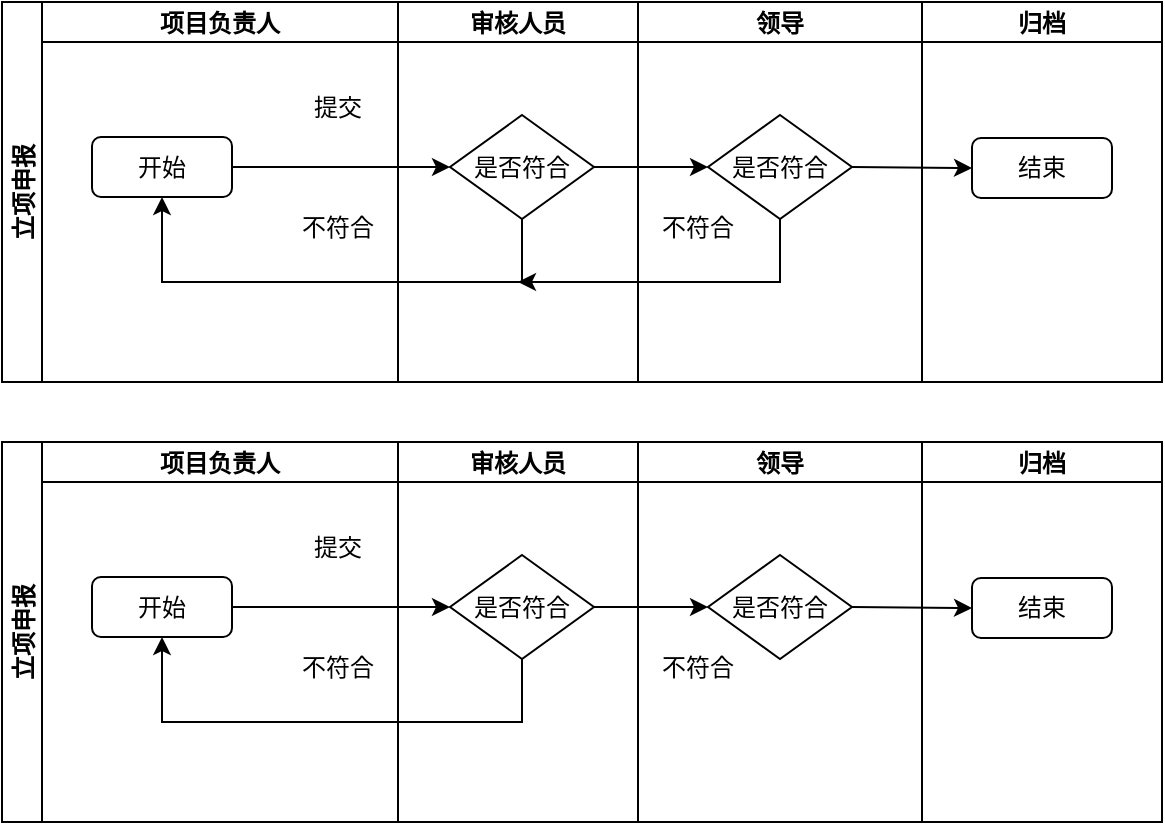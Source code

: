 <mxfile version="21.1.8" type="github">
  <diagram id="prtHgNgQTEPvFCAcTncT" name="Page-1">
    <mxGraphModel dx="875" dy="465" grid="1" gridSize="10" guides="1" tooltips="1" connect="1" arrows="1" fold="1" page="1" pageScale="1" pageWidth="827" pageHeight="1169" math="0" shadow="0">
      <root>
        <mxCell id="0" />
        <mxCell id="1" parent="0" />
        <mxCell id="bHHt2sKUUEsSAKsjXfjZ-16" value="立项申报" style="swimlane;childLayout=stackLayout;resizeParent=1;resizeParentMax=0;startSize=20;horizontal=0;horizontalStack=1;" vertex="1" parent="1">
          <mxGeometry x="212" y="160" width="580" height="190" as="geometry" />
        </mxCell>
        <mxCell id="bHHt2sKUUEsSAKsjXfjZ-17" value="项目负责人" style="swimlane;startSize=20;" vertex="1" parent="bHHt2sKUUEsSAKsjXfjZ-16">
          <mxGeometry x="20" width="178" height="190" as="geometry" />
        </mxCell>
        <mxCell id="bHHt2sKUUEsSAKsjXfjZ-21" value="开始" style="rounded=1;whiteSpace=wrap;html=1;" vertex="1" parent="bHHt2sKUUEsSAKsjXfjZ-17">
          <mxGeometry x="25" y="67.5" width="70" height="30" as="geometry" />
        </mxCell>
        <mxCell id="bHHt2sKUUEsSAKsjXfjZ-26" value="提交" style="text;html=1;strokeColor=none;fillColor=none;align=center;verticalAlign=middle;whiteSpace=wrap;rounded=0;" vertex="1" parent="bHHt2sKUUEsSAKsjXfjZ-17">
          <mxGeometry x="118" y="38" width="60" height="30" as="geometry" />
        </mxCell>
        <mxCell id="bHHt2sKUUEsSAKsjXfjZ-27" value="不符合" style="text;html=1;strokeColor=none;fillColor=none;align=center;verticalAlign=middle;whiteSpace=wrap;rounded=0;" vertex="1" parent="bHHt2sKUUEsSAKsjXfjZ-17">
          <mxGeometry x="118" y="97.5" width="60" height="30" as="geometry" />
        </mxCell>
        <mxCell id="bHHt2sKUUEsSAKsjXfjZ-18" value="审核人员" style="swimlane;startSize=20;" vertex="1" parent="bHHt2sKUUEsSAKsjXfjZ-16">
          <mxGeometry x="198" width="120" height="190" as="geometry" />
        </mxCell>
        <mxCell id="bHHt2sKUUEsSAKsjXfjZ-22" value="是否符合" style="rhombus;whiteSpace=wrap;html=1;" vertex="1" parent="bHHt2sKUUEsSAKsjXfjZ-18">
          <mxGeometry x="26" y="56.5" width="72" height="52" as="geometry" />
        </mxCell>
        <mxCell id="bHHt2sKUUEsSAKsjXfjZ-19" value="领导" style="swimlane;startSize=20;" vertex="1" parent="bHHt2sKUUEsSAKsjXfjZ-16">
          <mxGeometry x="318" width="142" height="190" as="geometry" />
        </mxCell>
        <mxCell id="bHHt2sKUUEsSAKsjXfjZ-28" value="是否符合" style="rhombus;whiteSpace=wrap;html=1;" vertex="1" parent="bHHt2sKUUEsSAKsjXfjZ-19">
          <mxGeometry x="35" y="56.5" width="72" height="52" as="geometry" />
        </mxCell>
        <mxCell id="bHHt2sKUUEsSAKsjXfjZ-34" value="不符合" style="text;html=1;strokeColor=none;fillColor=none;align=center;verticalAlign=middle;whiteSpace=wrap;rounded=0;" vertex="1" parent="bHHt2sKUUEsSAKsjXfjZ-19">
          <mxGeometry y="98" width="60" height="30" as="geometry" />
        </mxCell>
        <mxCell id="bHHt2sKUUEsSAKsjXfjZ-20" value="归档" style="swimlane;startSize=20;" vertex="1" parent="bHHt2sKUUEsSAKsjXfjZ-16">
          <mxGeometry x="460" width="120" height="190" as="geometry" />
        </mxCell>
        <mxCell id="bHHt2sKUUEsSAKsjXfjZ-33" value="结束" style="rounded=1;whiteSpace=wrap;html=1;" vertex="1" parent="bHHt2sKUUEsSAKsjXfjZ-20">
          <mxGeometry x="25" y="68" width="70" height="30" as="geometry" />
        </mxCell>
        <mxCell id="bHHt2sKUUEsSAKsjXfjZ-24" value="" style="endArrow=classic;html=1;rounded=0;exitX=1;exitY=0.5;exitDx=0;exitDy=0;" edge="1" parent="bHHt2sKUUEsSAKsjXfjZ-16" source="bHHt2sKUUEsSAKsjXfjZ-21" target="bHHt2sKUUEsSAKsjXfjZ-22">
          <mxGeometry width="50" height="50" relative="1" as="geometry">
            <mxPoint x="298" y="200" as="sourcePoint" />
            <mxPoint x="348" y="150" as="targetPoint" />
          </mxGeometry>
        </mxCell>
        <mxCell id="bHHt2sKUUEsSAKsjXfjZ-25" value="" style="endArrow=classic;html=1;rounded=0;exitX=0.5;exitY=1;exitDx=0;exitDy=0;entryX=0.5;entryY=1;entryDx=0;entryDy=0;" edge="1" parent="bHHt2sKUUEsSAKsjXfjZ-16" source="bHHt2sKUUEsSAKsjXfjZ-22" target="bHHt2sKUUEsSAKsjXfjZ-21">
          <mxGeometry width="50" height="50" relative="1" as="geometry">
            <mxPoint x="208" y="270" as="sourcePoint" />
            <mxPoint x="58" y="140" as="targetPoint" />
            <Array as="points">
              <mxPoint x="260" y="140" />
              <mxPoint x="202" y="140" />
              <mxPoint x="80" y="140" />
            </Array>
          </mxGeometry>
        </mxCell>
        <mxCell id="bHHt2sKUUEsSAKsjXfjZ-30" value="" style="endArrow=classic;html=1;rounded=0;exitX=1;exitY=0.5;exitDx=0;exitDy=0;entryX=0;entryY=0.5;entryDx=0;entryDy=0;" edge="1" parent="bHHt2sKUUEsSAKsjXfjZ-16" source="bHHt2sKUUEsSAKsjXfjZ-22" target="bHHt2sKUUEsSAKsjXfjZ-28">
          <mxGeometry width="50" height="50" relative="1" as="geometry">
            <mxPoint x="298" y="270" as="sourcePoint" />
            <mxPoint x="348" y="220" as="targetPoint" />
          </mxGeometry>
        </mxCell>
        <mxCell id="bHHt2sKUUEsSAKsjXfjZ-35" value="" style="endArrow=classic;html=1;rounded=0;exitX=1;exitY=0.5;exitDx=0;exitDy=0;entryX=0;entryY=0.5;entryDx=0;entryDy=0;" edge="1" parent="bHHt2sKUUEsSAKsjXfjZ-16" source="bHHt2sKUUEsSAKsjXfjZ-28" target="bHHt2sKUUEsSAKsjXfjZ-33">
          <mxGeometry width="50" height="50" relative="1" as="geometry">
            <mxPoint x="425" y="80" as="sourcePoint" />
            <mxPoint x="475" y="30" as="targetPoint" />
          </mxGeometry>
        </mxCell>
        <mxCell id="bHHt2sKUUEsSAKsjXfjZ-31" value="" style="endArrow=classic;html=1;rounded=0;exitX=0.5;exitY=1;exitDx=0;exitDy=0;" edge="1" parent="1" source="bHHt2sKUUEsSAKsjXfjZ-28">
          <mxGeometry width="50" height="50" relative="1" as="geometry">
            <mxPoint x="510" y="340" as="sourcePoint" />
            <mxPoint x="470" y="300" as="targetPoint" />
            <Array as="points">
              <mxPoint x="601" y="300" />
            </Array>
          </mxGeometry>
        </mxCell>
        <mxCell id="bHHt2sKUUEsSAKsjXfjZ-36" value="立项申报" style="swimlane;childLayout=stackLayout;resizeParent=1;resizeParentMax=0;startSize=20;horizontal=0;horizontalStack=1;" vertex="1" parent="1">
          <mxGeometry x="212" y="380" width="580" height="190" as="geometry" />
        </mxCell>
        <mxCell id="bHHt2sKUUEsSAKsjXfjZ-37" value="项目负责人" style="swimlane;startSize=20;" vertex="1" parent="bHHt2sKUUEsSAKsjXfjZ-36">
          <mxGeometry x="20" width="178" height="190" as="geometry" />
        </mxCell>
        <mxCell id="bHHt2sKUUEsSAKsjXfjZ-38" value="开始" style="rounded=1;whiteSpace=wrap;html=1;" vertex="1" parent="bHHt2sKUUEsSAKsjXfjZ-37">
          <mxGeometry x="25" y="67.5" width="70" height="30" as="geometry" />
        </mxCell>
        <mxCell id="bHHt2sKUUEsSAKsjXfjZ-39" value="提交" style="text;html=1;strokeColor=none;fillColor=none;align=center;verticalAlign=middle;whiteSpace=wrap;rounded=0;" vertex="1" parent="bHHt2sKUUEsSAKsjXfjZ-37">
          <mxGeometry x="118" y="38" width="60" height="30" as="geometry" />
        </mxCell>
        <mxCell id="bHHt2sKUUEsSAKsjXfjZ-40" value="不符合" style="text;html=1;strokeColor=none;fillColor=none;align=center;verticalAlign=middle;whiteSpace=wrap;rounded=0;" vertex="1" parent="bHHt2sKUUEsSAKsjXfjZ-37">
          <mxGeometry x="118" y="97.5" width="60" height="30" as="geometry" />
        </mxCell>
        <mxCell id="bHHt2sKUUEsSAKsjXfjZ-41" value="审核人员" style="swimlane;startSize=20;" vertex="1" parent="bHHt2sKUUEsSAKsjXfjZ-36">
          <mxGeometry x="198" width="120" height="190" as="geometry" />
        </mxCell>
        <mxCell id="bHHt2sKUUEsSAKsjXfjZ-42" value="是否符合" style="rhombus;whiteSpace=wrap;html=1;" vertex="1" parent="bHHt2sKUUEsSAKsjXfjZ-41">
          <mxGeometry x="26" y="56.5" width="72" height="52" as="geometry" />
        </mxCell>
        <mxCell id="bHHt2sKUUEsSAKsjXfjZ-43" value="领导" style="swimlane;startSize=20;" vertex="1" parent="bHHt2sKUUEsSAKsjXfjZ-36">
          <mxGeometry x="318" width="142" height="190" as="geometry" />
        </mxCell>
        <mxCell id="bHHt2sKUUEsSAKsjXfjZ-44" value="是否符合" style="rhombus;whiteSpace=wrap;html=1;" vertex="1" parent="bHHt2sKUUEsSAKsjXfjZ-43">
          <mxGeometry x="35" y="56.5" width="72" height="52" as="geometry" />
        </mxCell>
        <mxCell id="bHHt2sKUUEsSAKsjXfjZ-45" value="不符合" style="text;html=1;strokeColor=none;fillColor=none;align=center;verticalAlign=middle;whiteSpace=wrap;rounded=0;" vertex="1" parent="bHHt2sKUUEsSAKsjXfjZ-43">
          <mxGeometry y="98" width="60" height="30" as="geometry" />
        </mxCell>
        <mxCell id="bHHt2sKUUEsSAKsjXfjZ-46" value="归档" style="swimlane;startSize=20;" vertex="1" parent="bHHt2sKUUEsSAKsjXfjZ-36">
          <mxGeometry x="460" width="120" height="190" as="geometry" />
        </mxCell>
        <mxCell id="bHHt2sKUUEsSAKsjXfjZ-47" value="结束" style="rounded=1;whiteSpace=wrap;html=1;" vertex="1" parent="bHHt2sKUUEsSAKsjXfjZ-46">
          <mxGeometry x="25" y="68" width="70" height="30" as="geometry" />
        </mxCell>
        <mxCell id="bHHt2sKUUEsSAKsjXfjZ-48" value="" style="endArrow=classic;html=1;rounded=0;exitX=1;exitY=0.5;exitDx=0;exitDy=0;" edge="1" parent="bHHt2sKUUEsSAKsjXfjZ-36" source="bHHt2sKUUEsSAKsjXfjZ-38" target="bHHt2sKUUEsSAKsjXfjZ-42">
          <mxGeometry width="50" height="50" relative="1" as="geometry">
            <mxPoint x="298" y="200" as="sourcePoint" />
            <mxPoint x="348" y="150" as="targetPoint" />
          </mxGeometry>
        </mxCell>
        <mxCell id="bHHt2sKUUEsSAKsjXfjZ-49" value="" style="endArrow=classic;html=1;rounded=0;exitX=0.5;exitY=1;exitDx=0;exitDy=0;entryX=0.5;entryY=1;entryDx=0;entryDy=0;" edge="1" parent="bHHt2sKUUEsSAKsjXfjZ-36" source="bHHt2sKUUEsSAKsjXfjZ-42" target="bHHt2sKUUEsSAKsjXfjZ-38">
          <mxGeometry width="50" height="50" relative="1" as="geometry">
            <mxPoint x="208" y="270" as="sourcePoint" />
            <mxPoint x="58" y="140" as="targetPoint" />
            <Array as="points">
              <mxPoint x="260" y="140" />
              <mxPoint x="202" y="140" />
              <mxPoint x="80" y="140" />
            </Array>
          </mxGeometry>
        </mxCell>
        <mxCell id="bHHt2sKUUEsSAKsjXfjZ-50" value="" style="endArrow=classic;html=1;rounded=0;exitX=1;exitY=0.5;exitDx=0;exitDy=0;entryX=0;entryY=0.5;entryDx=0;entryDy=0;" edge="1" parent="bHHt2sKUUEsSAKsjXfjZ-36" source="bHHt2sKUUEsSAKsjXfjZ-42" target="bHHt2sKUUEsSAKsjXfjZ-44">
          <mxGeometry width="50" height="50" relative="1" as="geometry">
            <mxPoint x="298" y="270" as="sourcePoint" />
            <mxPoint x="348" y="220" as="targetPoint" />
          </mxGeometry>
        </mxCell>
        <mxCell id="bHHt2sKUUEsSAKsjXfjZ-51" value="" style="endArrow=classic;html=1;rounded=0;exitX=1;exitY=0.5;exitDx=0;exitDy=0;entryX=0;entryY=0.5;entryDx=0;entryDy=0;" edge="1" parent="bHHt2sKUUEsSAKsjXfjZ-36" source="bHHt2sKUUEsSAKsjXfjZ-44" target="bHHt2sKUUEsSAKsjXfjZ-47">
          <mxGeometry width="50" height="50" relative="1" as="geometry">
            <mxPoint x="425" y="80" as="sourcePoint" />
            <mxPoint x="475" y="30" as="targetPoint" />
          </mxGeometry>
        </mxCell>
      </root>
    </mxGraphModel>
  </diagram>
</mxfile>
